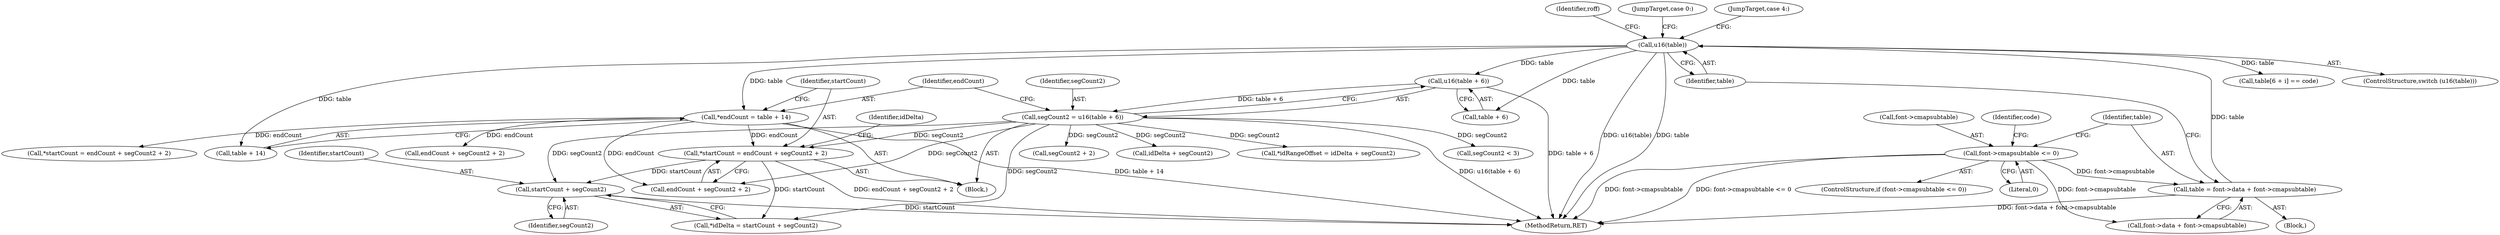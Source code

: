 digraph "0_ghostscript_961b10cdd71403072fb99401a45f3bef6ce53626@pointer" {
"1000522" [label="(Call,startCount + segCount2)"];
"1000512" [label="(Call,*startCount = endCount + segCount2 + 2)"];
"1000506" [label="(Call,*endCount = table + 14)"];
"1000448" [label="(Call,u16(table))"];
"1000438" [label="(Call,table = font->data + font->cmapsubtable)"];
"1000431" [label="(Call,font->cmapsubtable <= 0)"];
"1000499" [label="(Call,segCount2 = u16(table + 6))"];
"1000501" [label="(Call,u16(table + 6))"];
"1000513" [label="(Identifier,startCount)"];
"1000449" [label="(Identifier,table)"];
"1000428" [label="(Block,)"];
"1000622" [label="(Identifier,roff)"];
"1000431" [label="(Call,font->cmapsubtable <= 0)"];
"1000451" [label="(JumpTarget,case 0:)"];
"1000502" [label="(Call,table + 6)"];
"1000520" [label="(Call,*idDelta = startCount + segCount2)"];
"1000496" [label="(JumpTarget,case 4:)"];
"1000438" [label="(Call,table = font->data + font->cmapsubtable)"];
"1000430" [label="(ControlStructure,if (font->cmapsubtable <= 0))"];
"1000508" [label="(Call,table + 14)"];
"1000439" [label="(Identifier,table)"];
"1000435" [label="(Literal,0)"];
"1000522" [label="(Call,startCount + segCount2)"];
"1000545" [label="(Call,endCount + segCount2 + 2)"];
"1000516" [label="(Call,segCount2 + 2)"];
"1000506" [label="(Call,*endCount = table + 14)"];
"1000512" [label="(Call,*startCount = endCount + segCount2 + 2)"];
"1000543" [label="(Call,*startCount = endCount + segCount2 + 2)"];
"1000507" [label="(Identifier,endCount)"];
"1000437" [label="(Identifier,code)"];
"1000528" [label="(Call,idDelta + segCount2)"];
"1000524" [label="(Identifier,segCount2)"];
"1000485" [label="(Call,table[6 + i] == code)"];
"1000448" [label="(Call,u16(table))"];
"1000526" [label="(Call,*idRangeOffset = idDelta + segCount2)"];
"1000501" [label="(Call,u16(table + 6))"];
"1000497" [label="(Block,)"];
"1000514" [label="(Call,endCount + segCount2 + 2)"];
"1000818" [label="(MethodReturn,RET)"];
"1000500" [label="(Identifier,segCount2)"];
"1000432" [label="(Call,font->cmapsubtable)"];
"1000447" [label="(ControlStructure,switch (u16(table)))"];
"1000534" [label="(Call,segCount2 < 3)"];
"1000523" [label="(Identifier,startCount)"];
"1000521" [label="(Identifier,idDelta)"];
"1000440" [label="(Call,font->data + font->cmapsubtable)"];
"1000499" [label="(Call,segCount2 = u16(table + 6))"];
"1000522" -> "1000520"  [label="AST: "];
"1000522" -> "1000524"  [label="CFG: "];
"1000523" -> "1000522"  [label="AST: "];
"1000524" -> "1000522"  [label="AST: "];
"1000520" -> "1000522"  [label="CFG: "];
"1000522" -> "1000818"  [label="DDG: startCount"];
"1000512" -> "1000522"  [label="DDG: startCount"];
"1000499" -> "1000522"  [label="DDG: segCount2"];
"1000512" -> "1000497"  [label="AST: "];
"1000512" -> "1000514"  [label="CFG: "];
"1000513" -> "1000512"  [label="AST: "];
"1000514" -> "1000512"  [label="AST: "];
"1000521" -> "1000512"  [label="CFG: "];
"1000512" -> "1000818"  [label="DDG: endCount + segCount2 + 2"];
"1000506" -> "1000512"  [label="DDG: endCount"];
"1000499" -> "1000512"  [label="DDG: segCount2"];
"1000512" -> "1000520"  [label="DDG: startCount"];
"1000506" -> "1000497"  [label="AST: "];
"1000506" -> "1000508"  [label="CFG: "];
"1000507" -> "1000506"  [label="AST: "];
"1000508" -> "1000506"  [label="AST: "];
"1000513" -> "1000506"  [label="CFG: "];
"1000506" -> "1000818"  [label="DDG: table + 14"];
"1000448" -> "1000506"  [label="DDG: table"];
"1000506" -> "1000514"  [label="DDG: endCount"];
"1000506" -> "1000543"  [label="DDG: endCount"];
"1000506" -> "1000545"  [label="DDG: endCount"];
"1000448" -> "1000447"  [label="AST: "];
"1000448" -> "1000449"  [label="CFG: "];
"1000449" -> "1000448"  [label="AST: "];
"1000451" -> "1000448"  [label="CFG: "];
"1000496" -> "1000448"  [label="CFG: "];
"1000622" -> "1000448"  [label="CFG: "];
"1000448" -> "1000818"  [label="DDG: table"];
"1000448" -> "1000818"  [label="DDG: u16(table)"];
"1000438" -> "1000448"  [label="DDG: table"];
"1000448" -> "1000485"  [label="DDG: table"];
"1000448" -> "1000501"  [label="DDG: table"];
"1000448" -> "1000502"  [label="DDG: table"];
"1000448" -> "1000508"  [label="DDG: table"];
"1000438" -> "1000428"  [label="AST: "];
"1000438" -> "1000440"  [label="CFG: "];
"1000439" -> "1000438"  [label="AST: "];
"1000440" -> "1000438"  [label="AST: "];
"1000449" -> "1000438"  [label="CFG: "];
"1000438" -> "1000818"  [label="DDG: font->data + font->cmapsubtable"];
"1000431" -> "1000438"  [label="DDG: font->cmapsubtable"];
"1000431" -> "1000430"  [label="AST: "];
"1000431" -> "1000435"  [label="CFG: "];
"1000432" -> "1000431"  [label="AST: "];
"1000435" -> "1000431"  [label="AST: "];
"1000437" -> "1000431"  [label="CFG: "];
"1000439" -> "1000431"  [label="CFG: "];
"1000431" -> "1000818"  [label="DDG: font->cmapsubtable"];
"1000431" -> "1000818"  [label="DDG: font->cmapsubtable <= 0"];
"1000431" -> "1000440"  [label="DDG: font->cmapsubtable"];
"1000499" -> "1000497"  [label="AST: "];
"1000499" -> "1000501"  [label="CFG: "];
"1000500" -> "1000499"  [label="AST: "];
"1000501" -> "1000499"  [label="AST: "];
"1000507" -> "1000499"  [label="CFG: "];
"1000499" -> "1000818"  [label="DDG: u16(table + 6)"];
"1000501" -> "1000499"  [label="DDG: table + 6"];
"1000499" -> "1000514"  [label="DDG: segCount2"];
"1000499" -> "1000516"  [label="DDG: segCount2"];
"1000499" -> "1000520"  [label="DDG: segCount2"];
"1000499" -> "1000526"  [label="DDG: segCount2"];
"1000499" -> "1000528"  [label="DDG: segCount2"];
"1000499" -> "1000534"  [label="DDG: segCount2"];
"1000501" -> "1000502"  [label="CFG: "];
"1000502" -> "1000501"  [label="AST: "];
"1000501" -> "1000818"  [label="DDG: table + 6"];
}
